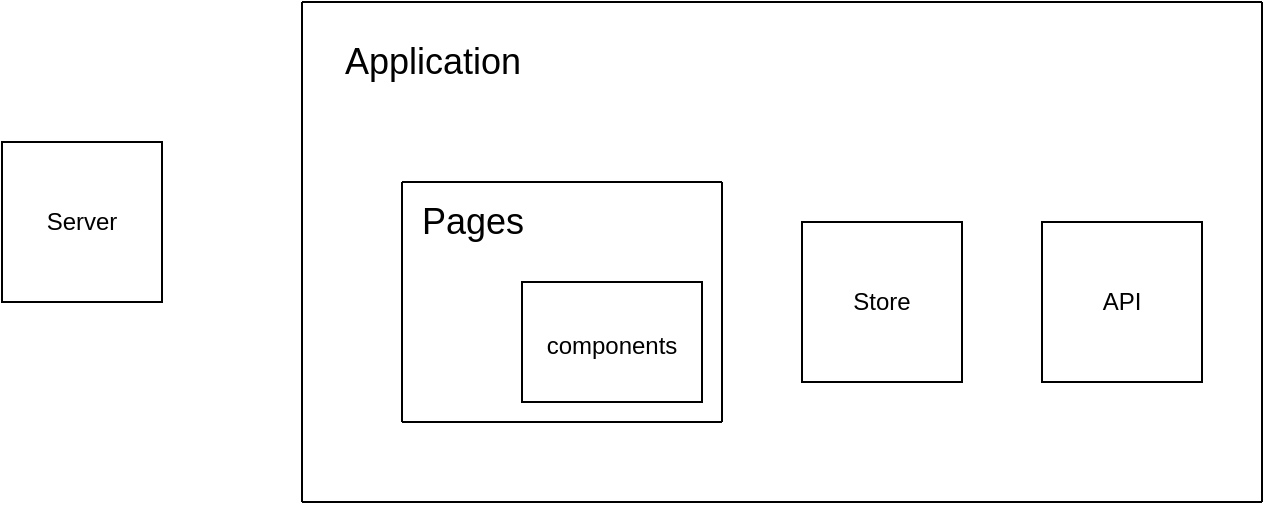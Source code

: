 <mxfile version="20.0.2" type="device"><diagram id="OeWuLi-Yc94f3l8zYewo" name="Page-1"><mxGraphModel dx="1082" dy="539" grid="1" gridSize="10" guides="1" tooltips="1" connect="1" arrows="1" fold="1" page="1" pageScale="1" pageWidth="850" pageHeight="1100" math="0" shadow="0"><root><mxCell id="0"/><mxCell id="1" parent="0"/><mxCell id="Cz8QVYDqNwX4YgQ8pyo7-3" value="Server" style="whiteSpace=wrap;html=1;aspect=fixed;" vertex="1" parent="1"><mxGeometry x="40" y="140" width="80" height="80" as="geometry"/></mxCell><mxCell id="Cz8QVYDqNwX4YgQ8pyo7-4" value="API" style="whiteSpace=wrap;html=1;aspect=fixed;" vertex="1" parent="1"><mxGeometry x="560" y="180" width="80" height="80" as="geometry"/></mxCell><mxCell id="Cz8QVYDqNwX4YgQ8pyo7-5" value="Store" style="whiteSpace=wrap;html=1;aspect=fixed;" vertex="1" parent="1"><mxGeometry x="440" y="180" width="80" height="80" as="geometry"/></mxCell><mxCell id="Cz8QVYDqNwX4YgQ8pyo7-7" value="" style="endArrow=none;html=1;rounded=0;" edge="1" parent="1"><mxGeometry width="50" height="50" relative="1" as="geometry"><mxPoint x="190" y="320" as="sourcePoint"/><mxPoint x="670" y="320" as="targetPoint"/></mxGeometry></mxCell><mxCell id="Cz8QVYDqNwX4YgQ8pyo7-8" value="" style="endArrow=none;html=1;rounded=0;" edge="1" parent="1"><mxGeometry width="50" height="50" relative="1" as="geometry"><mxPoint x="190" y="70" as="sourcePoint"/><mxPoint x="670" y="70" as="targetPoint"/></mxGeometry></mxCell><mxCell id="Cz8QVYDqNwX4YgQ8pyo7-9" value="" style="endArrow=none;html=1;rounded=0;" edge="1" parent="1"><mxGeometry width="50" height="50" relative="1" as="geometry"><mxPoint x="670" y="320" as="sourcePoint"/><mxPoint x="670" y="70" as="targetPoint"/></mxGeometry></mxCell><mxCell id="Cz8QVYDqNwX4YgQ8pyo7-10" value="" style="endArrow=none;html=1;rounded=0;" edge="1" parent="1"><mxGeometry width="50" height="50" relative="1" as="geometry"><mxPoint x="190" y="320" as="sourcePoint"/><mxPoint x="190" y="70" as="targetPoint"/></mxGeometry></mxCell><mxCell id="Cz8QVYDqNwX4YgQ8pyo7-11" value="&lt;font style=&quot;font-size: 18px;&quot;&gt;Application&lt;/font&gt;" style="text;html=1;align=center;verticalAlign=middle;resizable=0;points=[];autosize=1;strokeColor=none;fillColor=none;" vertex="1" parent="1"><mxGeometry x="200" y="80" width="110" height="40" as="geometry"/></mxCell><mxCell id="Cz8QVYDqNwX4YgQ8pyo7-13" value="" style="endArrow=none;html=1;rounded=0;fontSize=18;" edge="1" parent="1"><mxGeometry width="50" height="50" relative="1" as="geometry"><mxPoint x="240" y="160" as="sourcePoint"/><mxPoint x="400" y="160" as="targetPoint"/></mxGeometry></mxCell><mxCell id="Cz8QVYDqNwX4YgQ8pyo7-14" value="" style="endArrow=none;html=1;rounded=0;fontSize=18;" edge="1" parent="1"><mxGeometry width="50" height="50" relative="1" as="geometry"><mxPoint x="240" y="280" as="sourcePoint"/><mxPoint x="400" y="280" as="targetPoint"/></mxGeometry></mxCell><mxCell id="Cz8QVYDqNwX4YgQ8pyo7-15" value="" style="endArrow=none;html=1;rounded=0;fontSize=18;" edge="1" parent="1"><mxGeometry width="50" height="50" relative="1" as="geometry"><mxPoint x="400" y="280" as="sourcePoint"/><mxPoint x="400" y="160" as="targetPoint"/></mxGeometry></mxCell><mxCell id="Cz8QVYDqNwX4YgQ8pyo7-16" value="" style="endArrow=none;html=1;rounded=0;fontSize=18;" edge="1" parent="1"><mxGeometry width="50" height="50" relative="1" as="geometry"><mxPoint x="240" y="280" as="sourcePoint"/><mxPoint x="240" y="160" as="targetPoint"/></mxGeometry></mxCell><mxCell id="Cz8QVYDqNwX4YgQ8pyo7-17" value="Pages" style="text;html=1;align=center;verticalAlign=middle;resizable=0;points=[];autosize=1;strokeColor=none;fillColor=none;fontSize=18;" vertex="1" parent="1"><mxGeometry x="240" y="160" width="70" height="40" as="geometry"/></mxCell><mxCell id="Cz8QVYDqNwX4YgQ8pyo7-19" value="&lt;font style=&quot;font-size: 12px;&quot;&gt;components&lt;/font&gt;" style="rounded=0;whiteSpace=wrap;html=1;fontSize=18;" vertex="1" parent="1"><mxGeometry x="300" y="210" width="90" height="60" as="geometry"/></mxCell></root></mxGraphModel></diagram></mxfile>